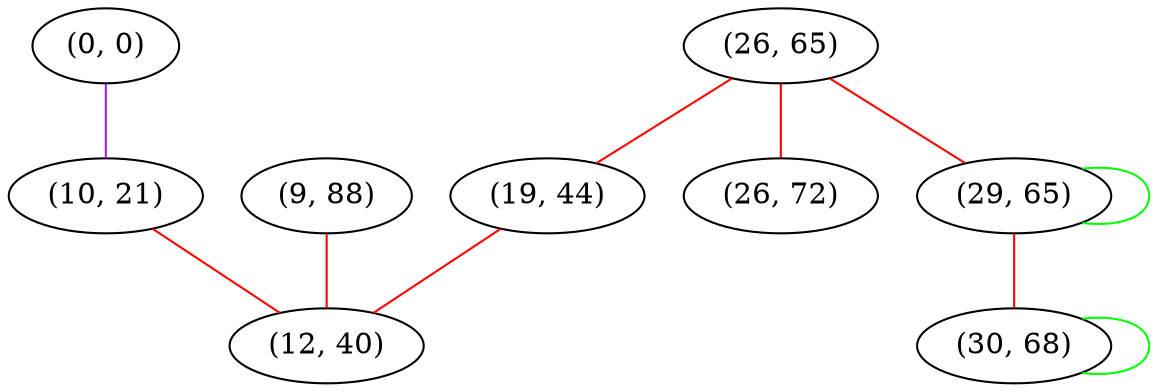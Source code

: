 graph "" {
"(0, 0)";
"(26, 65)";
"(29, 65)";
"(26, 72)";
"(10, 21)";
"(19, 44)";
"(30, 68)";
"(9, 88)";
"(12, 40)";
"(0, 0)" -- "(10, 21)"  [color=purple, key=0, weight=4];
"(26, 65)" -- "(26, 72)"  [color=red, key=0, weight=1];
"(26, 65)" -- "(19, 44)"  [color=red, key=0, weight=1];
"(26, 65)" -- "(29, 65)"  [color=red, key=0, weight=1];
"(29, 65)" -- "(30, 68)"  [color=red, key=0, weight=1];
"(29, 65)" -- "(29, 65)"  [color=green, key=0, weight=2];
"(10, 21)" -- "(12, 40)"  [color=red, key=0, weight=1];
"(19, 44)" -- "(12, 40)"  [color=red, key=0, weight=1];
"(30, 68)" -- "(30, 68)"  [color=green, key=0, weight=2];
"(9, 88)" -- "(12, 40)"  [color=red, key=0, weight=1];
}
